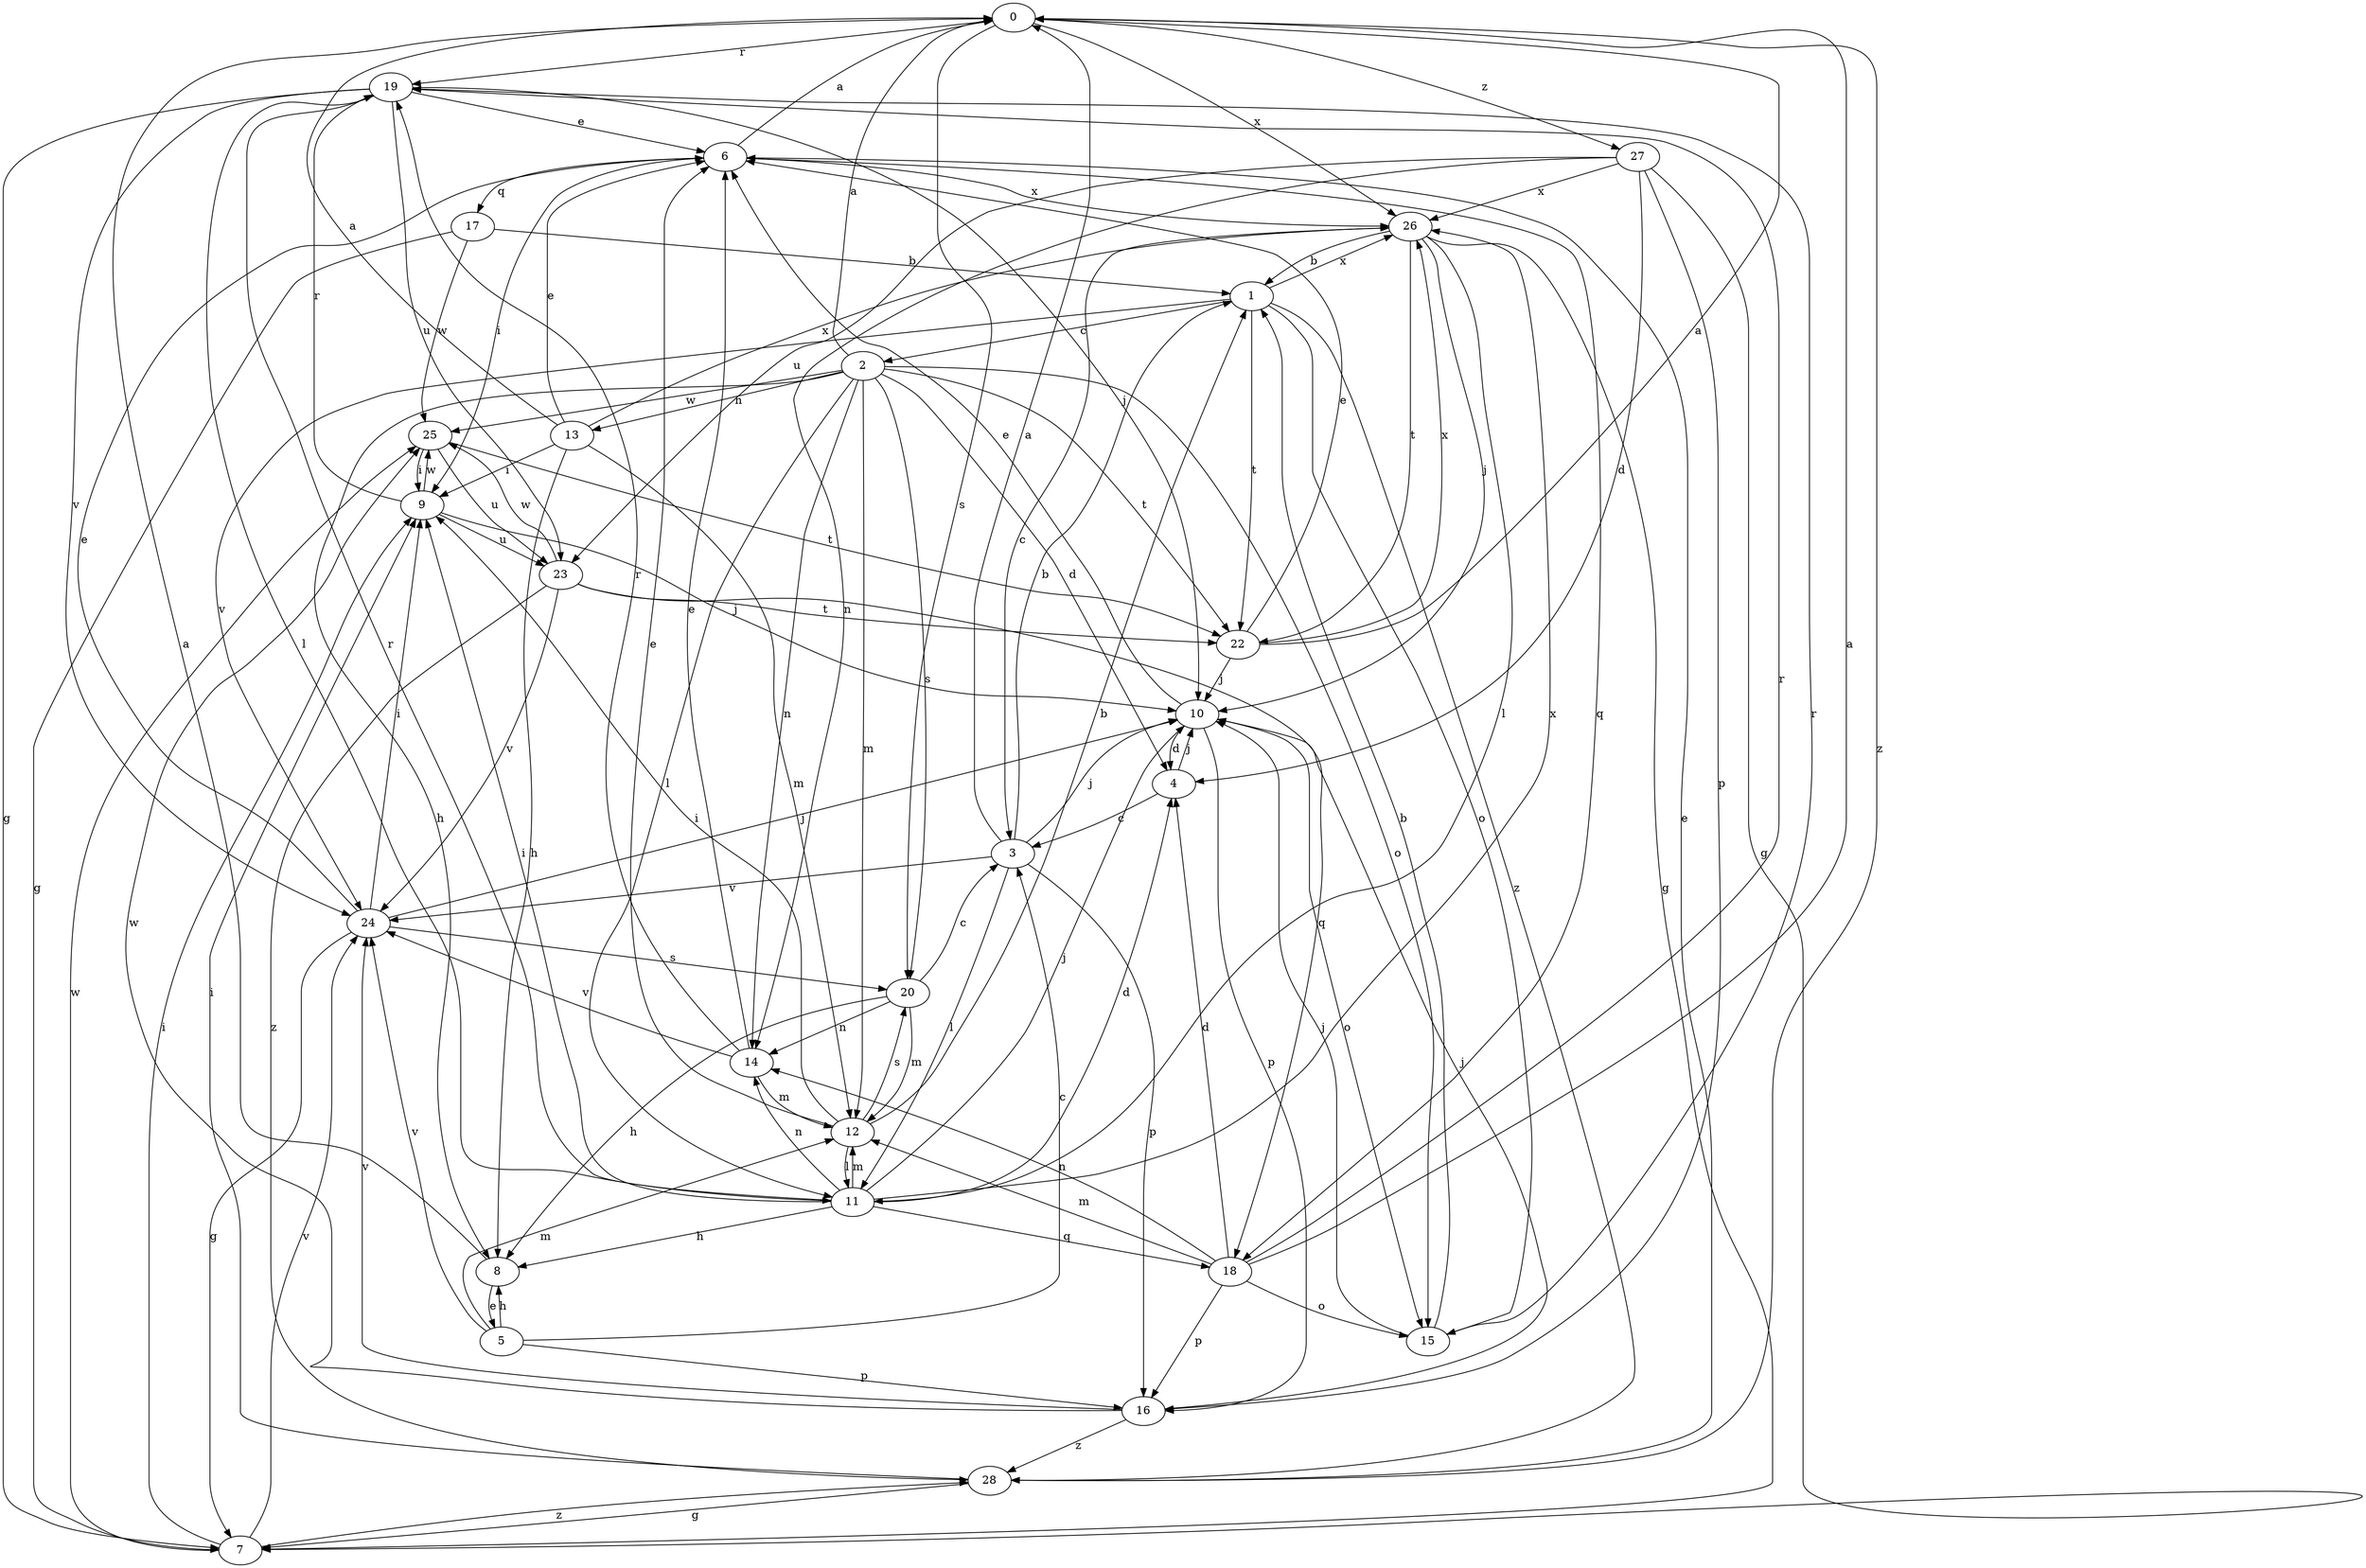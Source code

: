 strict digraph  {
0;
1;
2;
3;
4;
5;
6;
7;
8;
9;
10;
11;
12;
13;
14;
15;
16;
17;
18;
19;
20;
22;
23;
24;
25;
26;
27;
28;
0 -> 19  [label=r];
0 -> 20  [label=s];
0 -> 26  [label=x];
0 -> 27  [label=z];
0 -> 28  [label=z];
1 -> 2  [label=c];
1 -> 15  [label=o];
1 -> 22  [label=t];
1 -> 24  [label=v];
1 -> 26  [label=x];
1 -> 28  [label=z];
2 -> 0  [label=a];
2 -> 4  [label=d];
2 -> 8  [label=h];
2 -> 11  [label=l];
2 -> 12  [label=m];
2 -> 13  [label=n];
2 -> 14  [label=n];
2 -> 15  [label=o];
2 -> 20  [label=s];
2 -> 22  [label=t];
2 -> 25  [label=w];
3 -> 0  [label=a];
3 -> 1  [label=b];
3 -> 10  [label=j];
3 -> 11  [label=l];
3 -> 16  [label=p];
3 -> 24  [label=v];
4 -> 3  [label=c];
4 -> 10  [label=j];
5 -> 3  [label=c];
5 -> 8  [label=h];
5 -> 12  [label=m];
5 -> 16  [label=p];
5 -> 24  [label=v];
6 -> 0  [label=a];
6 -> 9  [label=i];
6 -> 17  [label=q];
6 -> 18  [label=q];
6 -> 26  [label=x];
7 -> 9  [label=i];
7 -> 24  [label=v];
7 -> 25  [label=w];
7 -> 28  [label=z];
8 -> 0  [label=a];
8 -> 5  [label=e];
9 -> 10  [label=j];
9 -> 19  [label=r];
9 -> 23  [label=u];
9 -> 25  [label=w];
10 -> 4  [label=d];
10 -> 6  [label=e];
10 -> 15  [label=o];
10 -> 16  [label=p];
11 -> 4  [label=d];
11 -> 8  [label=h];
11 -> 9  [label=i];
11 -> 10  [label=j];
11 -> 12  [label=m];
11 -> 14  [label=n];
11 -> 18  [label=q];
11 -> 19  [label=r];
11 -> 26  [label=x];
12 -> 1  [label=b];
12 -> 6  [label=e];
12 -> 9  [label=i];
12 -> 11  [label=l];
12 -> 20  [label=s];
13 -> 0  [label=a];
13 -> 6  [label=e];
13 -> 8  [label=h];
13 -> 9  [label=i];
13 -> 12  [label=m];
13 -> 26  [label=x];
14 -> 6  [label=e];
14 -> 12  [label=m];
14 -> 19  [label=r];
14 -> 24  [label=v];
15 -> 1  [label=b];
15 -> 10  [label=j];
15 -> 19  [label=r];
16 -> 10  [label=j];
16 -> 24  [label=v];
16 -> 25  [label=w];
16 -> 28  [label=z];
17 -> 1  [label=b];
17 -> 7  [label=g];
17 -> 25  [label=w];
18 -> 0  [label=a];
18 -> 4  [label=d];
18 -> 12  [label=m];
18 -> 14  [label=n];
18 -> 15  [label=o];
18 -> 16  [label=p];
18 -> 19  [label=r];
19 -> 6  [label=e];
19 -> 7  [label=g];
19 -> 10  [label=j];
19 -> 11  [label=l];
19 -> 23  [label=u];
19 -> 24  [label=v];
20 -> 3  [label=c];
20 -> 8  [label=h];
20 -> 12  [label=m];
20 -> 14  [label=n];
22 -> 0  [label=a];
22 -> 6  [label=e];
22 -> 10  [label=j];
22 -> 26  [label=x];
23 -> 18  [label=q];
23 -> 22  [label=t];
23 -> 24  [label=v];
23 -> 25  [label=w];
23 -> 28  [label=z];
24 -> 6  [label=e];
24 -> 7  [label=g];
24 -> 9  [label=i];
24 -> 10  [label=j];
24 -> 20  [label=s];
25 -> 9  [label=i];
25 -> 22  [label=t];
25 -> 23  [label=u];
26 -> 1  [label=b];
26 -> 3  [label=c];
26 -> 7  [label=g];
26 -> 10  [label=j];
26 -> 11  [label=l];
26 -> 22  [label=t];
27 -> 4  [label=d];
27 -> 7  [label=g];
27 -> 14  [label=n];
27 -> 16  [label=p];
27 -> 23  [label=u];
27 -> 26  [label=x];
28 -> 6  [label=e];
28 -> 7  [label=g];
28 -> 9  [label=i];
}
